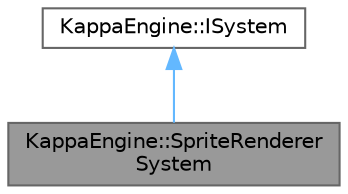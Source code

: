digraph "KappaEngine::SpriteRendererSystem"
{
 // LATEX_PDF_SIZE
  bgcolor="transparent";
  edge [fontname=Helvetica,fontsize=10,labelfontname=Helvetica,labelfontsize=10];
  node [fontname=Helvetica,fontsize=10,shape=box,height=0.2,width=0.4];
  Node1 [label="KappaEngine::SpriteRenderer\lSystem",height=0.2,width=0.4,color="gray40", fillcolor="grey60", style="filled", fontcolor="black",tooltip=" "];
  Node2 -> Node1 [dir="back",color="steelblue1",style="solid"];
  Node2 [label="KappaEngine::ISystem",height=0.2,width=0.4,color="gray40", fillcolor="white", style="filled",URL="$class_kappa_engine_1_1_i_system.html",tooltip=" "];
}

